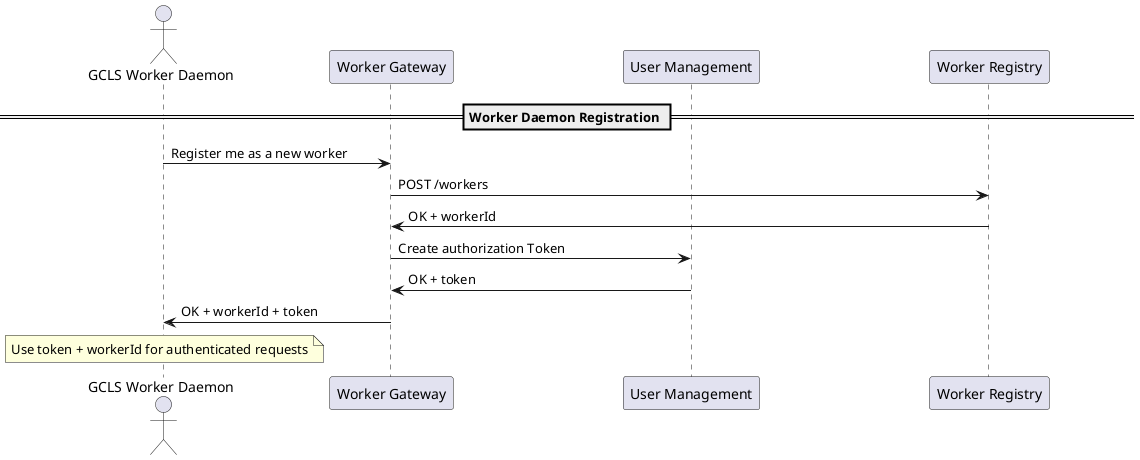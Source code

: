 @startuml worker-daemon-sequence

skinparam Shadowing false
skinparam ParticipantPadding 80
skinparam BoxPadding 10

actor "GCLS Worker Daemon" as Worker
participant "Worker Gateway" as Gateway
participant "User Management" as UserManagement
participant "Worker Registry" as Registry

== Worker Daemon Registration ==

Worker -> Gateway: Register me as a new worker
Gateway -> Registry: POST /workers
Registry -> Gateway: OK + workerId
Gateway -> UserManagement: Create authorization Token
UserManagement -> Gateway: OK + token
Gateway -> Worker: OK + workerId + token

note over Worker: Use token + workerId for authenticated requests

@enduml